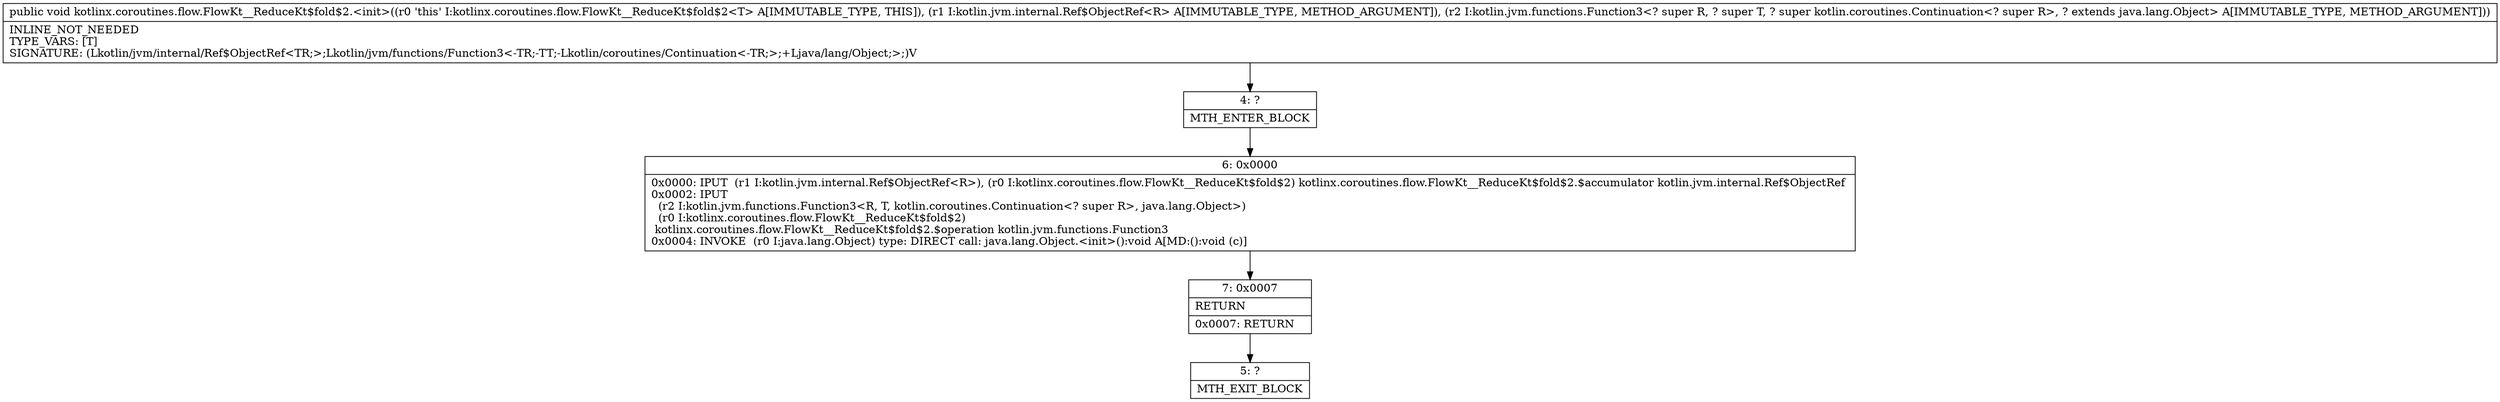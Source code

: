 digraph "CFG forkotlinx.coroutines.flow.FlowKt__ReduceKt$fold$2.\<init\>(Lkotlin\/jvm\/internal\/Ref$ObjectRef;Lkotlin\/jvm\/functions\/Function3;)V" {
Node_4 [shape=record,label="{4\:\ ?|MTH_ENTER_BLOCK\l}"];
Node_6 [shape=record,label="{6\:\ 0x0000|0x0000: IPUT  (r1 I:kotlin.jvm.internal.Ref$ObjectRef\<R\>), (r0 I:kotlinx.coroutines.flow.FlowKt__ReduceKt$fold$2) kotlinx.coroutines.flow.FlowKt__ReduceKt$fold$2.$accumulator kotlin.jvm.internal.Ref$ObjectRef \l0x0002: IPUT  \l  (r2 I:kotlin.jvm.functions.Function3\<R, T, kotlin.coroutines.Continuation\<? super R\>, java.lang.Object\>)\l  (r0 I:kotlinx.coroutines.flow.FlowKt__ReduceKt$fold$2)\l kotlinx.coroutines.flow.FlowKt__ReduceKt$fold$2.$operation kotlin.jvm.functions.Function3 \l0x0004: INVOKE  (r0 I:java.lang.Object) type: DIRECT call: java.lang.Object.\<init\>():void A[MD:():void (c)]\l}"];
Node_7 [shape=record,label="{7\:\ 0x0007|RETURN\l|0x0007: RETURN   \l}"];
Node_5 [shape=record,label="{5\:\ ?|MTH_EXIT_BLOCK\l}"];
MethodNode[shape=record,label="{public void kotlinx.coroutines.flow.FlowKt__ReduceKt$fold$2.\<init\>((r0 'this' I:kotlinx.coroutines.flow.FlowKt__ReduceKt$fold$2\<T\> A[IMMUTABLE_TYPE, THIS]), (r1 I:kotlin.jvm.internal.Ref$ObjectRef\<R\> A[IMMUTABLE_TYPE, METHOD_ARGUMENT]), (r2 I:kotlin.jvm.functions.Function3\<? super R, ? super T, ? super kotlin.coroutines.Continuation\<? super R\>, ? extends java.lang.Object\> A[IMMUTABLE_TYPE, METHOD_ARGUMENT]))  | INLINE_NOT_NEEDED\lTYPE_VARS: [T]\lSIGNATURE: (Lkotlin\/jvm\/internal\/Ref$ObjectRef\<TR;\>;Lkotlin\/jvm\/functions\/Function3\<\-TR;\-TT;\-Lkotlin\/coroutines\/Continuation\<\-TR;\>;+Ljava\/lang\/Object;\>;)V\l}"];
MethodNode -> Node_4;Node_4 -> Node_6;
Node_6 -> Node_7;
Node_7 -> Node_5;
}

